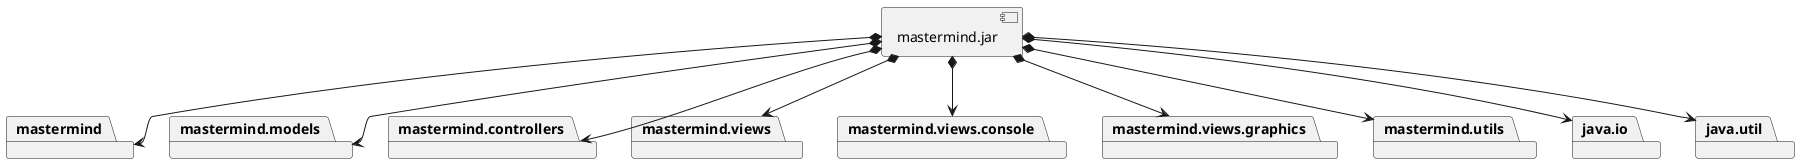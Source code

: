 @startuml desarrollo_implementacion
package "  "  as mastermind {
}
package "  "  as mastermind.models {
}
package "  "  as mastermind.controllers{
}
package "  "  as mastermind.views {
}
package "  "  as mastermind.views.console {
}
package "  "  as mastermind.views.graphics {
}
package "  "  as mastermind.utils {
}
package "  "  as java.io {
}
package "  "  as java.util {
}

[mastermind.jar] as jar

jar *--> mastermind
jar *--> mastermind.models
jar *--> mastermind.controllers
jar *--> mastermind.views
jar *--> mastermind.views.console
jar *--> mastermind.views.graphics
jar *--> mastermind.utils
jar *--> java.io
jar *--> java.util
@enduml

@startuml despliegue_fisica
node node #DDDDDD [
<b>Personal Computer</b>
----
]

[ mastermind.jar ] as component

node *--> component
@enduml
